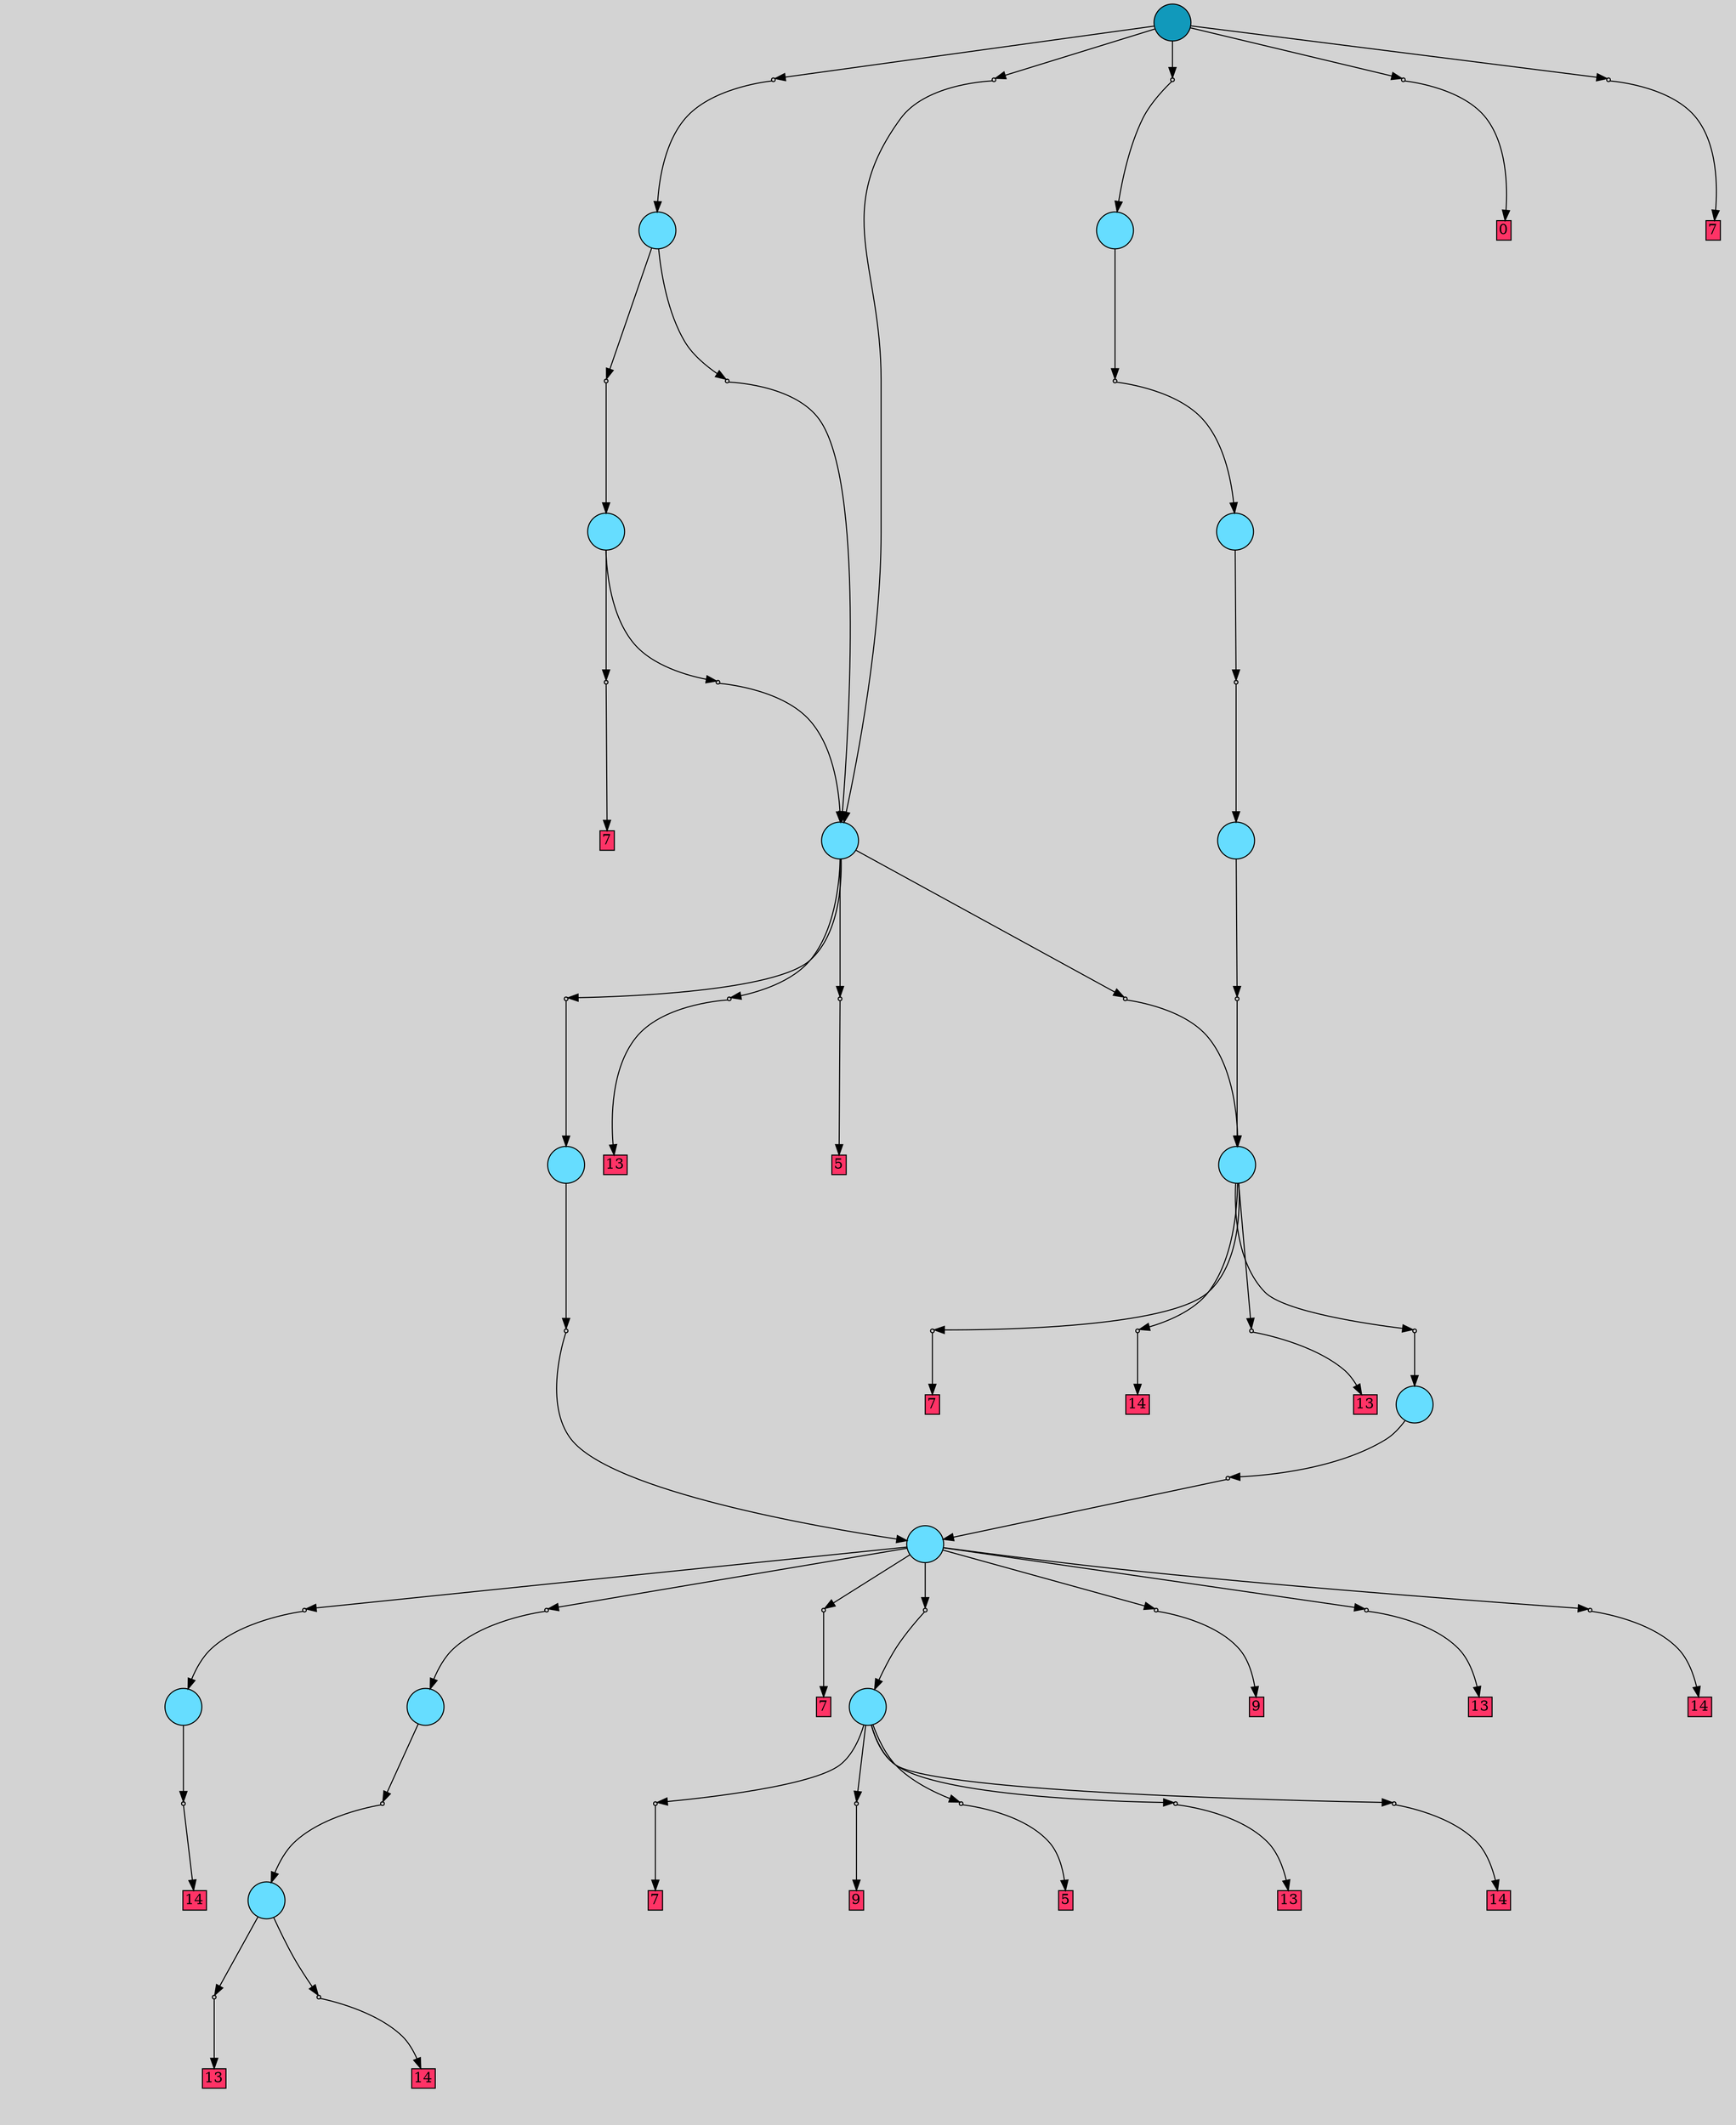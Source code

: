 digraph{
	graph[pad = "0.212, 0.055" bgcolor = lightgray]
	node[shape=circle style = filled label = ""]
		T0 [fillcolor="#66ddff"]
		T1 [fillcolor="#66ddff"]
		T2 [fillcolor="#66ddff"]
		T3 [fillcolor="#66ddff"]
		T4 [fillcolor="#66ddff"]
		T5 [fillcolor="#66ddff"]
		T6 [fillcolor="#66ddff"]
		T7 [fillcolor="#66ddff"]
		T8 [fillcolor="#66ddff"]
		T9 [fillcolor="#66ddff"]
		T10 [fillcolor="#66ddff"]
		T11 [fillcolor="#66ddff"]
		T12 [fillcolor="#66ddff"]
		T13 [fillcolor="#66ddff"]
		T14 [fillcolor="#1199bb"]
		P0 [fillcolor="#cccccc" shape=point] //
		I0 [shape=box style=invis label="7|0&1|201#0|621&#92;n"]
		P0 -> I0[style=invis]
		A0 [fillcolor="#ff3366" shape=box margin=0.03 width=0 height=0 label="14"]
		T0 -> P0 -> A0
		P1 [fillcolor="#cccccc" shape=point] //
		I1 [shape=box style=invis label="7|7&1|1157#1|1125&#92;n1|7&1|1040#0|1095&#92;n1|1&1|205#0|367&#92;n0|5&0|1297#1|1215&#92;n1|0&1|455#0|1269&#92;n"]
		P1 -> I1[style=invis]
		A1 [fillcolor="#ff3366" shape=box margin=0.03 width=0 height=0 label="13"]
		T1 -> P1 -> A1
		P2 [fillcolor="#cccccc" shape=point] //
		I2 [shape=box style=invis label="7|0&1|201#0|621&#92;n"]
		P2 -> I2[style=invis]
		A2 [fillcolor="#ff3366" shape=box margin=0.03 width=0 height=0 label="14"]
		T1 -> P2 -> A2
		P3 [fillcolor="#cccccc" shape=point] //
		I3 [shape=box style=invis label="7|7&1|1157#1|1125&#92;n1|7&1|1040#0|1095&#92;n1|1&1|205#0|367&#92;n0|5&0|1297#1|1215&#92;n1|0&1|455#0|1269&#92;n"]
		P3 -> I3[style=invis]
		A3 [fillcolor="#ff3366" shape=box margin=0.03 width=0 height=0 label="13"]
		T2 -> P3 -> A3
		P4 [fillcolor="#cccccc" shape=point] //
		I4 [shape=box style=invis label="7|0&1|201#0|621&#92;n"]
		P4 -> I4[style=invis]
		A4 [fillcolor="#ff3366" shape=box margin=0.03 width=0 height=0 label="14"]
		T2 -> P4 -> A4
		P5 [fillcolor="#cccccc" shape=point] //
		I5 [shape=box style=invis label="7|2&1|643#0|192&#92;n3|0&0|66#1|274&#92;n"]
		P5 -> I5[style=invis]
		A5 [fillcolor="#ff3366" shape=box margin=0.03 width=0 height=0 label="7"]
		T2 -> P5 -> A5
		P6 [fillcolor="#cccccc" shape=point] //
		I6 [shape=box style=invis label="7|0&1|733#1|825&#92;n"]
		P6 -> I6[style=invis]
		A6 [fillcolor="#ff3366" shape=box margin=0.03 width=0 height=0 label="9"]
		T2 -> P6 -> A6
		P7 [fillcolor="#cccccc" shape=point] //
		I7 [shape=box style=invis label="6|4&1|826#0|1337&#92;n2|5&0|868#1|1125&#92;n7|0&0|581#0|992&#92;n0|2&0|976#1|132&#92;n2|6&0|1338#1|501&#92;n2|7&0|310#0|1014&#92;n2|0&0|439#1|324&#92;n"]
		P7 -> I7[style=invis]
		A7 [fillcolor="#ff3366" shape=box margin=0.03 width=0 height=0 label="5"]
		T2 -> P7 -> A7
		P8 [fillcolor="#cccccc" shape=point] //
		I8 [shape=box style=invis label="6|0&0|1231#0|416&#92;n4|7&0|328#1|55&#92;n3|0&0|647#1|820&#92;n"]
		P8 -> I8[style=invis]
		T3 -> P8 -> T1
		P9 [fillcolor="#cccccc" shape=point] //
		I9 [shape=box style=invis label="7|7&1|1157#1|1125&#92;n1|1&1|205#0|367&#92;n0|5&0|1297#1|1215&#92;n1|0&1|455#0|1269&#92;n"]
		P9 -> I9[style=invis]
		T4 -> P9 -> T3
		P10 [fillcolor="#cccccc" shape=point] //
		I10 [shape=box style=invis label="7|2&1|643#0|192&#92;n3|0&0|66#1|274&#92;n"]
		P10 -> I10[style=invis]
		A8 [fillcolor="#ff3366" shape=box margin=0.03 width=0 height=0 label="7"]
		T4 -> P10 -> A8
		P11 [fillcolor="#cccccc" shape=point] //
		I11 [shape=box style=invis label="6|7&1|545#0|820&#92;n4|2&0|847#1|116&#92;n6|7&0|698#0|1253&#92;n0|0&1|565#0|527&#92;n"]
		P11 -> I11[style=invis]
		T4 -> P11 -> T2
		P12 [fillcolor="#cccccc" shape=point] //
		I12 [shape=box style=invis label="7|0&1|733#1|825&#92;n"]
		P12 -> I12[style=invis]
		A9 [fillcolor="#ff3366" shape=box margin=0.03 width=0 height=0 label="9"]
		T4 -> P12 -> A9
		P13 [fillcolor="#cccccc" shape=point] //
		I13 [shape=box style=invis label="6|5&0|251#0|1303&#92;n2|3&0|381#1|145&#92;n2|1&1|1259#0|1115&#92;n3|4&1|213#0|473&#92;n0|6&1|657#0|500&#92;n5|1&0|1278#1|1015&#92;n2|0&1|1099#0|833&#92;n"]
		P13 -> I13[style=invis]
		T4 -> P13 -> T0
		P14 [fillcolor="#cccccc" shape=point] //
		I14 [shape=box style=invis label="7|7&1|1009#1|1125&#92;n1|7&1|1040#0|1095&#92;n1|1&1|205#0|367&#92;n0|5&0|1297#1|1215&#92;n1|0&1|455#0|1269&#92;n"]
		P14 -> I14[style=invis]
		A10 [fillcolor="#ff3366" shape=box margin=0.03 width=0 height=0 label="13"]
		T4 -> P14 -> A10
		P15 [fillcolor="#cccccc" shape=point] //
		I15 [shape=box style=invis label="7|5&0|1148#1|675&#92;n1|5&0|1101#1|123&#92;n1|7&0|845#1|625&#92;n1|6&1|875#0|719&#92;n4|5&1|760#0|1294&#92;n7|0&0|581#0|992&#92;n"]
		P15 -> I15[style=invis]
		A11 [fillcolor="#ff3366" shape=box margin=0.03 width=0 height=0 label="14"]
		T4 -> P15 -> A11
		P16 [fillcolor="#cccccc" shape=point] //
		I16 [shape=box style=invis label="6|0&0|1165#0|751&#92;n4|7&0|328#1|55&#92;n3|0&0|647#1|820&#92;n"]
		P16 -> I16[style=invis]
		T5 -> P16 -> T4
		P17 [fillcolor="#cccccc" shape=point] //
		I17 [shape=box style=invis label="7|0&1|814#1|1216&#92;n"]
		P17 -> I17[style=invis]
		T6 -> P17 -> T5
		P18 [fillcolor="#cccccc" shape=point] //
		I18 [shape=box style=invis label="7|2&1|643#0|192&#92;n3|0&0|66#1|274&#92;n"]
		P18 -> I18[style=invis]
		A12 [fillcolor="#ff3366" shape=box margin=0.03 width=0 height=0 label="7"]
		T6 -> P18 -> A12
		P19 [fillcolor="#cccccc" shape=point] //
		I19 [shape=box style=invis label="7|0&1|201#0|621&#92;n"]
		P19 -> I19[style=invis]
		A13 [fillcolor="#ff3366" shape=box margin=0.03 width=0 height=0 label="14"]
		T6 -> P19 -> A13
		P20 [fillcolor="#cccccc" shape=point] //
		I20 [shape=box style=invis label="7|7&1|1157#1|1125&#92;n1|1&1|205#0|367&#92;n0|5&0|1297#1|1215&#92;n1|0&1|455#0|1269&#92;n"]
		P20 -> I20[style=invis]
		A14 [fillcolor="#ff3366" shape=box margin=0.03 width=0 height=0 label="13"]
		T6 -> P20 -> A14
		P21 [fillcolor="#cccccc" shape=point] //
		I21 [shape=box style=invis label="6|0&0|1165#0|751&#92;n4|7&0|328#1|55&#92;n3|0&0|647#1|820&#92;n"]
		P21 -> I21[style=invis]
		T7 -> P21 -> T4
		P22 [fillcolor="#cccccc" shape=point] //
		I22 [shape=box style=invis label="3|0&1|480#0|280&#92;n"]
		P22 -> I22[style=invis]
		T8 -> P22 -> T6
		P23 [fillcolor="#cccccc" shape=point] //
		I23 [shape=box style=invis label="7|7&1|206#1|673&#92;n5|0&0|903#1|708&#92;n6|3&0|360#1|1301&#92;n0|5&0|163#1|1130&#92;n7|0&1|1140#1|991&#92;n3|4&1|404#0|832&#92;n7|0&0|220#0|1184&#92;n5|6&0|461#1|398&#92;n7|7&0|392#0|900&#92;n4|5&0|550#1|176&#92;n0|0&0|183#0|853&#92;n"]
		P23 -> I23[style=invis]
		T8 -> P23 -> T7
		P24 [fillcolor="#cccccc" shape=point] //
		I24 [shape=box style=invis label="3|5&0|74#1|45&#92;n2|6&0|1333#1|63&#92;n7|2&1|1168#0|37&#92;n7|0&0|530#1|72&#92;n6|1&0|112#0|1043&#92;n2|2&0|121#1|1317&#92;n0|5&0|338#0|806&#92;n0|4&0|677#0|261&#92;n1|7&1|545#0|820&#92;n4|2&0|847#1|116&#92;n6|7&0|698#0|1253&#92;n0|0&1|565#0|527&#92;n6|1&0|1184#0|258&#92;n6|1&0|1033#0|45&#92;n2|1&1|599#0|97&#92;n4|0&0|1145#1|1055&#92;n"]
		P24 -> I24[style=invis]
		A15 [fillcolor="#ff3366" shape=box margin=0.03 width=0 height=0 label="13"]
		T8 -> P24 -> A15
		P25 [fillcolor="#cccccc" shape=point] //
		I25 [shape=box style=invis label="2|4&1|667#1|287&#92;n4|0&0|431#0|1188&#92;n0|5&1|980#1|51&#92;n6|2&1|506#0|1002&#92;n5|3&0|930#0|256&#92;n1|1&0|981#0|1096&#92;n2|4&0|1089#1|1343&#92;n6|5&0|467#1|157&#92;n1|3&1|504#0|653&#92;n2|6&0|235#1|876&#92;n3|0&0|190#0|1060&#92;n"]
		P25 -> I25[style=invis]
		A16 [fillcolor="#ff3366" shape=box margin=0.03 width=0 height=0 label="5"]
		T8 -> P25 -> A16
		P26 [fillcolor="#cccccc" shape=point] //
		I26 [shape=box style=invis label="3|0&1|1097#0|280&#92;n"]
		P26 -> I26[style=invis]
		T9 -> P26 -> T6
		P27 [fillcolor="#cccccc" shape=point] //
		I27 [shape=box style=invis label="3|0&1|530#0|280&#92;n"]
		P27 -> I27[style=invis]
		T10 -> P27 -> T9
		P28 [fillcolor="#cccccc" shape=point] //
		I28 [shape=box style=invis label="1|3&1|1108#1|816&#92;n2|6&1|1018#0|1291&#92;n0|4&1|251#0|454&#92;n0|7&1|596#1|3&#92;n3|5&0|404#0|575&#92;n7|5&0|157#0|1254&#92;n3|1&1|39#0|645&#92;n3|0&0|305#1|274&#92;n"]
		P28 -> I28[style=invis]
		A17 [fillcolor="#ff3366" shape=box margin=0.03 width=0 height=0 label="7"]
		T11 -> P28 -> A17
		P29 [fillcolor="#cccccc" shape=point] //
		I29 [shape=box style=invis label="1|1&1|1106#1|1325&#92;n6|6&0|79#1|918&#92;n3|2&1|267#0|22&#92;n2|4&1|667#1|287&#92;n0|6&0|999#0|745&#92;n3|7&0|354#0|1102&#92;n4|0&0|431#0|1188&#92;n1|2&0|424#1|588&#92;n6|5&0|498#0|853&#92;n3|2&0|1101#1|1159&#92;n5|3&0|930#0|256&#92;n1|1&0|981#0|1096&#92;n2|4&0|1089#1|1343&#92;n3|6&0|1219#1|676&#92;n3|0&0|190#0|1060&#92;n"]
		P29 -> I29[style=invis]
		T11 -> P29 -> T8
		P30 [fillcolor="#cccccc" shape=point] //
		I30 [shape=box style=invis label="6|6&0|79#1|918&#92;n3|2&1|267#0|22&#92;n2|4&1|667#1|287&#92;n6|6&1|231#0|1060&#92;n3|7&0|354#0|1102&#92;n4|0&0|431#0|1188&#92;n1|2&0|424#1|588&#92;n6|5&0|498#0|853&#92;n3|2&0|1101#1|1159&#92;n5|3&0|930#0|256&#92;n1|1&0|981#0|1096&#92;n2|4&0|1089#1|1343&#92;n3|6&0|1219#1|676&#92;n3|0&0|190#0|1060&#92;n"]
		P30 -> I30[style=invis]
		T12 -> P30 -> T8
		P31 [fillcolor="#cccccc" shape=point] //
		I31 [shape=box style=invis label="5|0&1|580#0|1077&#92;n5|7&0|744#0|480&#92;n5|0&0|903#1|708&#92;n6|3&0|360#1|1301&#92;n0|6&0|1176#1|844&#92;n7|0&1|1140#1|991&#92;n0|5&0|315#0|1206&#92;n5|6&0|461#1|398&#92;n7|7&0|392#0|900&#92;n4|5&0|550#1|176&#92;n0|0&0|183#0|853&#92;n"]
		P31 -> I31[style=invis]
		T12 -> P31 -> T11
		P32 [fillcolor="#cccccc" shape=point] //
		I32 [shape=box style=invis label="1|2&0|1106#1|193&#92;n3|4&1|1281#0|405&#92;n1|2&0|194#0|532&#92;n2|4&0|106#1|909&#92;n6|1&0|396#1|1084&#92;n2|1&0|977#1|881&#92;n7|2&0|537#0|1238&#92;n3|0&0|66#1|274&#92;n"]
		P32 -> I32[style=invis]
		T13 -> P32 -> T10
		P33 [fillcolor="#cccccc" shape=point] //
		I33 [shape=box style=invis label="1|1&1|1106#1|1325&#92;n6|6&0|79#1|918&#92;n3|2&1|267#0|22&#92;n2|4&1|667#1|287&#92;n0|6&0|999#0|745&#92;n3|7&0|354#0|1102&#92;n4|0&0|431#0|1188&#92;n0|5&1|839#1|51&#92;n3|2&0|1101#1|1159&#92;n5|3&0|930#0|256&#92;n1|1&0|981#0|1096&#92;n2|4&0|1089#1|1343&#92;n3|6&0|1219#1|676&#92;n3|0&0|190#0|1060&#92;n"]
		P33 -> I33[style=invis]
		T14 -> P33 -> T8
		P34 [fillcolor="#cccccc" shape=point] //
		I34 [shape=box style=invis label="1|4&1|568#1|512&#92;n3|0&1|517#0|732&#92;n3|0&1|148#0|200&#92;n7|0&0|392#0|936&#92;n"]
		P34 -> I34[style=invis]
		A18 [fillcolor="#ff3366" shape=box margin=0.03 width=0 height=0 label="0"]
		T14 -> P34 -> A18
		P35 [fillcolor="#cccccc" shape=point] //
		I35 [shape=box style=invis label="5|7&1|1270#1|693&#92;n1|1&1|395#0|823&#92;n5|5&1|164#0|227&#92;n1|3&0|1057#0|525&#92;n1|2&1|297#0|403&#92;n2|0&0|1138#1|713&#92;n"]
		P35 -> I35[style=invis]
		T14 -> P35 -> T13
		P36 [fillcolor="#cccccc" shape=point] //
		I36 [shape=box style=invis label="1|4&1|279#0|141&#92;n7|7&1|40#0|819&#92;n6|1&0|396#1|1084&#92;n7|5&0|407#1|939&#92;n2|6&0|657#0|1101&#92;n0|2&0|438#0|799&#92;n1|3&1|1108#1|816&#92;n4|0&0|410#0|707&#92;n"]
		P36 -> I36[style=invis]
		T14 -> P36 -> T12
		P37 [fillcolor="#cccccc" shape=point] //
		I37 [shape=box style=invis label="1|5&1|513#1|305&#92;n2|0&1|1026#0|453&#92;n"]
		P37 -> I37[style=invis]
		A19 [fillcolor="#ff3366" shape=box margin=0.03 width=0 height=0 label="7"]
		T14 -> P37 -> A19
		{ rank= same T14 }
}
